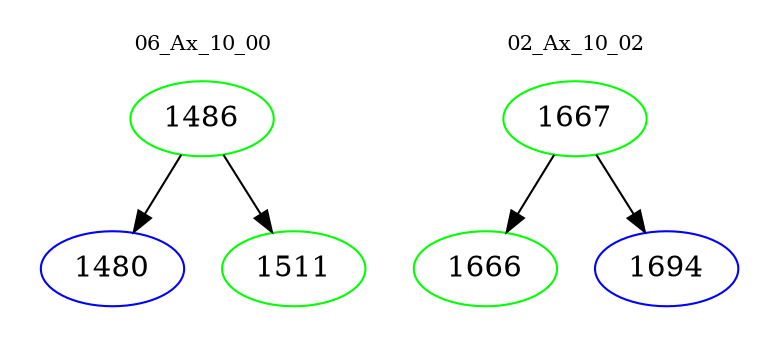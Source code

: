 digraph{
subgraph cluster_0 {
color = white
label = "06_Ax_10_00";
fontsize=10;
T0_1486 [label="1486", color="green"]
T0_1486 -> T0_1480 [color="black"]
T0_1480 [label="1480", color="blue"]
T0_1486 -> T0_1511 [color="black"]
T0_1511 [label="1511", color="green"]
}
subgraph cluster_1 {
color = white
label = "02_Ax_10_02";
fontsize=10;
T1_1667 [label="1667", color="green"]
T1_1667 -> T1_1666 [color="black"]
T1_1666 [label="1666", color="green"]
T1_1667 -> T1_1694 [color="black"]
T1_1694 [label="1694", color="blue"]
}
}
